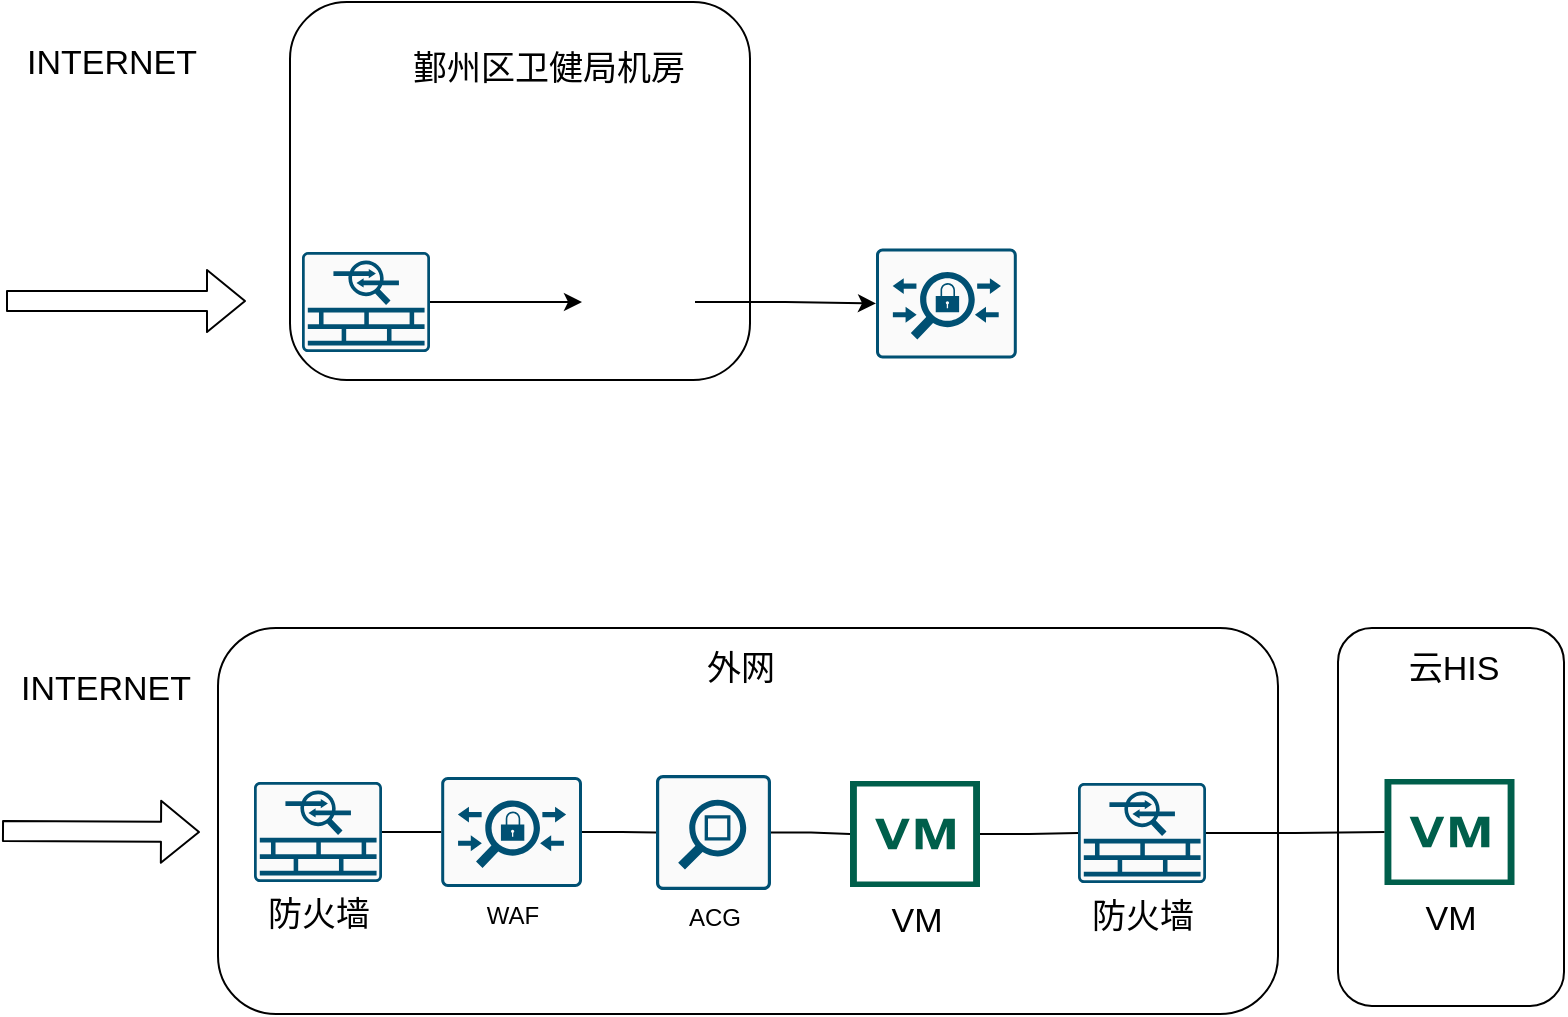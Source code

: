 <mxfile version="14.7.10" type="github">
  <diagram id="s6rZOBsphtj_oMAfrukd" name="Page-1">
    <mxGraphModel dx="1422" dy="780" grid="0" gridSize="10" guides="1" tooltips="1" connect="1" arrows="1" fold="1" page="1" pageScale="1" pageWidth="827" pageHeight="1169" math="0" shadow="0">
      <root>
        <mxCell id="0" />
        <mxCell id="1" parent="0" />
        <mxCell id="ySP3lJrqjZEHJ7ol25Yn-17" value="" style="rounded=1;whiteSpace=wrap;html=1;fontSize=17;" parent="1" vertex="1">
          <mxGeometry x="692" y="473" width="113" height="189" as="geometry" />
        </mxCell>
        <mxCell id="ySP3lJrqjZEHJ7ol25Yn-16" value="" style="rounded=1;whiteSpace=wrap;html=1;fontSize=17;" parent="1" vertex="1">
          <mxGeometry x="168" y="160" width="230" height="189" as="geometry" />
        </mxCell>
        <mxCell id="ySP3lJrqjZEHJ7ol25Yn-1" value="INTERNET" style="text;html=1;strokeColor=none;fillColor=none;align=center;verticalAlign=middle;whiteSpace=wrap;rounded=0;fontSize=17;" parent="1" vertex="1">
          <mxGeometry x="47" y="181" width="64" height="20" as="geometry" />
        </mxCell>
        <mxCell id="ySP3lJrqjZEHJ7ol25Yn-2" value="鄞州区卫健局机房" style="text;html=1;strokeColor=none;fillColor=none;align=center;verticalAlign=middle;whiteSpace=wrap;rounded=0;fontSize=17;" parent="1" vertex="1">
          <mxGeometry x="222" y="184" width="151" height="20" as="geometry" />
        </mxCell>
        <mxCell id="ySP3lJrqjZEHJ7ol25Yn-4" value="云HIS" style="text;html=1;strokeColor=none;fillColor=none;align=center;verticalAlign=middle;whiteSpace=wrap;rounded=0;fontSize=17;" parent="1" vertex="1">
          <mxGeometry x="723.5" y="484" width="52" height="20" as="geometry" />
        </mxCell>
        <mxCell id="ySP3lJrqjZEHJ7ol25Yn-5" value="" style="points=[[0.015,0.015,0],[0.985,0.015,0],[0.985,0.985,0],[0.015,0.985,0],[0.25,0,0],[0.5,0,0],[0.75,0,0],[1,0.25,0],[1,0.5,0],[1,0.75,0],[0.75,1,0],[0.5,1,0],[0.25,1,0],[0,0.75,0],[0,0.5,0],[0,0.25,0]];verticalLabelPosition=bottom;html=1;verticalAlign=top;aspect=fixed;align=center;pointerEvents=1;shape=mxgraph.cisco19.rect;prIcon=acs;fillColor=#FAFAFA;strokeColor=#005073;" parent="1" vertex="1">
          <mxGeometry x="461" y="283.25" width="70.4" height="55" as="geometry" />
        </mxCell>
        <mxCell id="ySP3lJrqjZEHJ7ol25Yn-6" value="VM" style="pointerEvents=1;shadow=0;dashed=0;html=1;strokeColor=none;fillColor=#005F4B;labelPosition=center;verticalLabelPosition=bottom;verticalAlign=top;align=center;outlineConnect=0;shape=mxgraph.veeam2.vm_snapshot;fontSize=17;" parent="1" vertex="1">
          <mxGeometry x="715.25" y="548.5" width="65" height="53" as="geometry" />
        </mxCell>
        <mxCell id="ySP3lJrqjZEHJ7ol25Yn-8" value="" style="shape=flexArrow;endArrow=classic;html=1;fontSize=17;" parent="1" edge="1">
          <mxGeometry width="50" height="50" relative="1" as="geometry">
            <mxPoint x="26" y="309.5" as="sourcePoint" />
            <mxPoint x="146" y="309.5" as="targetPoint" />
          </mxGeometry>
        </mxCell>
        <mxCell id="ySP3lJrqjZEHJ7ol25Yn-12" style="edgeStyle=orthogonalEdgeStyle;rounded=0;orthogonalLoop=1;jettySize=auto;html=1;entryX=0;entryY=0.5;entryDx=0;entryDy=0;fontSize=17;" parent="1" source="ySP3lJrqjZEHJ7ol25Yn-9" target="ySP3lJrqjZEHJ7ol25Yn-11" edge="1">
          <mxGeometry relative="1" as="geometry" />
        </mxCell>
        <mxCell id="ySP3lJrqjZEHJ7ol25Yn-9" value="" style="points=[[0.015,0.015,0],[0.985,0.015,0],[0.985,0.985,0],[0.015,0.985,0],[0.25,0,0],[0.5,0,0],[0.75,0,0],[1,0.25,0],[1,0.5,0],[1,0.75,0],[0.75,1,0],[0.5,1,0],[0.25,1,0],[0,0.75,0],[0,0.5,0],[0,0.25,0]];verticalLabelPosition=bottom;html=1;verticalAlign=top;aspect=fixed;align=center;pointerEvents=1;shape=mxgraph.cisco19.rect;prIcon=asa_5500;fillColor=#FAFAFA;strokeColor=#005073;fontSize=17;" parent="1" vertex="1">
          <mxGeometry x="174" y="285" width="64" height="50" as="geometry" />
        </mxCell>
        <mxCell id="ySP3lJrqjZEHJ7ol25Yn-13" style="edgeStyle=orthogonalEdgeStyle;rounded=0;orthogonalLoop=1;jettySize=auto;html=1;entryX=0;entryY=0.5;entryDx=0;entryDy=0;entryPerimeter=0;fontSize=17;" parent="1" source="ySP3lJrqjZEHJ7ol25Yn-11" target="ySP3lJrqjZEHJ7ol25Yn-5" edge="1">
          <mxGeometry relative="1" as="geometry" />
        </mxCell>
        <mxCell id="ySP3lJrqjZEHJ7ol25Yn-11" value="" style="shape=image;html=1;verticalAlign=top;verticalLabelPosition=bottom;labelBackgroundColor=#ffffff;imageAspect=0;aspect=fixed;image=https://cdn4.iconfinder.com/data/icons/logos-brands-5/24/nginx-128.png;fontSize=17;" parent="1" vertex="1">
          <mxGeometry x="314" y="281.75" width="56.5" height="56.5" as="geometry" />
        </mxCell>
        <mxCell id="cA5MacE3D-rgD2qLPpY8-1" value="" style="rounded=1;whiteSpace=wrap;html=1;fontSize=17;" parent="1" vertex="1">
          <mxGeometry x="132" y="473" width="530" height="193" as="geometry" />
        </mxCell>
        <mxCell id="cA5MacE3D-rgD2qLPpY8-3" value="INTERNET" style="text;html=1;strokeColor=none;fillColor=none;align=center;verticalAlign=middle;whiteSpace=wrap;rounded=0;fontSize=17;" parent="1" vertex="1">
          <mxGeometry x="44" y="494" width="64" height="20" as="geometry" />
        </mxCell>
        <mxCell id="cA5MacE3D-rgD2qLPpY8-4" value="外网" style="text;html=1;strokeColor=none;fillColor=none;align=center;verticalAlign=middle;whiteSpace=wrap;rounded=0;fontSize=17;" parent="1" vertex="1">
          <mxGeometry x="362" y="484" width="63.25" height="20" as="geometry" />
        </mxCell>
        <mxCell id="H4xJdEb742bAa2yVw76X-4" style="edgeStyle=orthogonalEdgeStyle;rounded=0;orthogonalLoop=1;jettySize=auto;html=1;entryX=0;entryY=0.5;entryDx=0;entryDy=0;entryPerimeter=0;endArrow=none;endFill=0;" edge="1" parent="1" source="cA5MacE3D-rgD2qLPpY8-7" target="H4xJdEb742bAa2yVw76X-3">
          <mxGeometry relative="1" as="geometry" />
        </mxCell>
        <mxCell id="cA5MacE3D-rgD2qLPpY8-7" value="WAF" style="points=[[0.015,0.015,0],[0.985,0.015,0],[0.985,0.985,0],[0.015,0.985,0],[0.25,0,0],[0.5,0,0],[0.75,0,0],[1,0.25,0],[1,0.5,0],[1,0.75,0],[0.75,1,0],[0.5,1,0],[0.25,1,0],[0,0.75,0],[0,0.5,0],[0,0.25,0]];verticalLabelPosition=bottom;html=1;verticalAlign=top;aspect=fixed;align=center;pointerEvents=1;shape=mxgraph.cisco19.rect;prIcon=acs;fillColor=#FAFAFA;strokeColor=#005073;" parent="1" vertex="1">
          <mxGeometry x="243.6" y="547.5" width="70.4" height="55" as="geometry" />
        </mxCell>
        <mxCell id="H4xJdEb742bAa2yVw76X-7" style="edgeStyle=orthogonalEdgeStyle;rounded=0;orthogonalLoop=1;jettySize=auto;html=1;entryX=0;entryY=0.5;entryDx=0;entryDy=0;entryPerimeter=0;endArrow=none;endFill=0;" edge="1" parent="1" source="cA5MacE3D-rgD2qLPpY8-9" target="H4xJdEb742bAa2yVw76X-6">
          <mxGeometry relative="1" as="geometry" />
        </mxCell>
        <mxCell id="cA5MacE3D-rgD2qLPpY8-9" value="VM" style="pointerEvents=1;shadow=0;dashed=0;html=1;strokeColor=none;fillColor=#005F4B;labelPosition=center;verticalLabelPosition=bottom;verticalAlign=top;align=center;outlineConnect=0;shape=mxgraph.veeam2.vm_snapshot;fontSize=17;" parent="1" vertex="1">
          <mxGeometry x="448" y="549.5" width="65" height="53" as="geometry" />
        </mxCell>
        <mxCell id="cA5MacE3D-rgD2qLPpY8-11" value="" style="shape=flexArrow;endArrow=classic;html=1;fontSize=17;" parent="1" edge="1">
          <mxGeometry width="50" height="50" relative="1" as="geometry">
            <mxPoint x="24" y="574.5" as="sourcePoint" />
            <mxPoint x="123" y="575" as="targetPoint" />
          </mxGeometry>
        </mxCell>
        <mxCell id="cA5MacE3D-rgD2qLPpY8-12" style="edgeStyle=orthogonalEdgeStyle;rounded=0;orthogonalLoop=1;jettySize=auto;html=1;entryX=0;entryY=0.5;entryDx=0;entryDy=0;fontSize=17;entryPerimeter=0;endArrow=none;endFill=0;" parent="1" source="cA5MacE3D-rgD2qLPpY8-13" target="cA5MacE3D-rgD2qLPpY8-7" edge="1">
          <mxGeometry relative="1" as="geometry">
            <mxPoint x="311" y="623" as="targetPoint" />
          </mxGeometry>
        </mxCell>
        <mxCell id="cA5MacE3D-rgD2qLPpY8-13" value="防火墙" style="points=[[0.015,0.015,0],[0.985,0.015,0],[0.985,0.985,0],[0.015,0.985,0],[0.25,0,0],[0.5,0,0],[0.75,0,0],[1,0.25,0],[1,0.5,0],[1,0.75,0],[0.75,1,0],[0.5,1,0],[0.25,1,0],[0,0.75,0],[0,0.5,0],[0,0.25,0]];verticalLabelPosition=bottom;html=1;verticalAlign=top;aspect=fixed;align=center;pointerEvents=1;shape=mxgraph.cisco19.rect;prIcon=asa_5500;fillColor=#FAFAFA;strokeColor=#005073;fontSize=17;" parent="1" vertex="1">
          <mxGeometry x="150" y="550" width="64" height="50" as="geometry" />
        </mxCell>
        <mxCell id="H4xJdEb742bAa2yVw76X-5" style="edgeStyle=orthogonalEdgeStyle;rounded=0;orthogonalLoop=1;jettySize=auto;html=1;endArrow=none;endFill=0;" edge="1" parent="1" source="H4xJdEb742bAa2yVw76X-3" target="cA5MacE3D-rgD2qLPpY8-9">
          <mxGeometry relative="1" as="geometry" />
        </mxCell>
        <mxCell id="H4xJdEb742bAa2yVw76X-3" value="ACG" style="points=[[0.015,0.015,0],[0.985,0.015,0],[0.985,0.985,0],[0.015,0.985,0],[0.25,0,0],[0.5,0,0],[0.75,0,0],[1,0.25,0],[1,0.5,0],[1,0.75,0],[0.75,1,0],[0.5,1,0],[0.25,1,0],[0,0.75,0],[0,0.5,0],[0,0.25,0]];verticalLabelPosition=bottom;html=1;verticalAlign=top;aspect=fixed;align=center;pointerEvents=1;shape=mxgraph.cisco19.rect;prIcon=net_mgmt_appliance;fillColor=#FAFAFA;strokeColor=#005073;" vertex="1" parent="1">
          <mxGeometry x="351" y="546.5" width="57.5" height="57.5" as="geometry" />
        </mxCell>
        <mxCell id="H4xJdEb742bAa2yVw76X-8" style="edgeStyle=orthogonalEdgeStyle;rounded=0;orthogonalLoop=1;jettySize=auto;html=1;endArrow=none;endFill=0;" edge="1" parent="1" source="H4xJdEb742bAa2yVw76X-6" target="ySP3lJrqjZEHJ7ol25Yn-6">
          <mxGeometry relative="1" as="geometry" />
        </mxCell>
        <mxCell id="H4xJdEb742bAa2yVw76X-6" value="防火墙" style="points=[[0.015,0.015,0],[0.985,0.015,0],[0.985,0.985,0],[0.015,0.985,0],[0.25,0,0],[0.5,0,0],[0.75,0,0],[1,0.25,0],[1,0.5,0],[1,0.75,0],[0.75,1,0],[0.5,1,0],[0.25,1,0],[0,0.75,0],[0,0.5,0],[0,0.25,0]];verticalLabelPosition=bottom;html=1;verticalAlign=top;aspect=fixed;align=center;pointerEvents=1;shape=mxgraph.cisco19.rect;prIcon=asa_5500;fillColor=#FAFAFA;strokeColor=#005073;fontSize=17;" vertex="1" parent="1">
          <mxGeometry x="562" y="550.5" width="64" height="50" as="geometry" />
        </mxCell>
      </root>
    </mxGraphModel>
  </diagram>
</mxfile>
